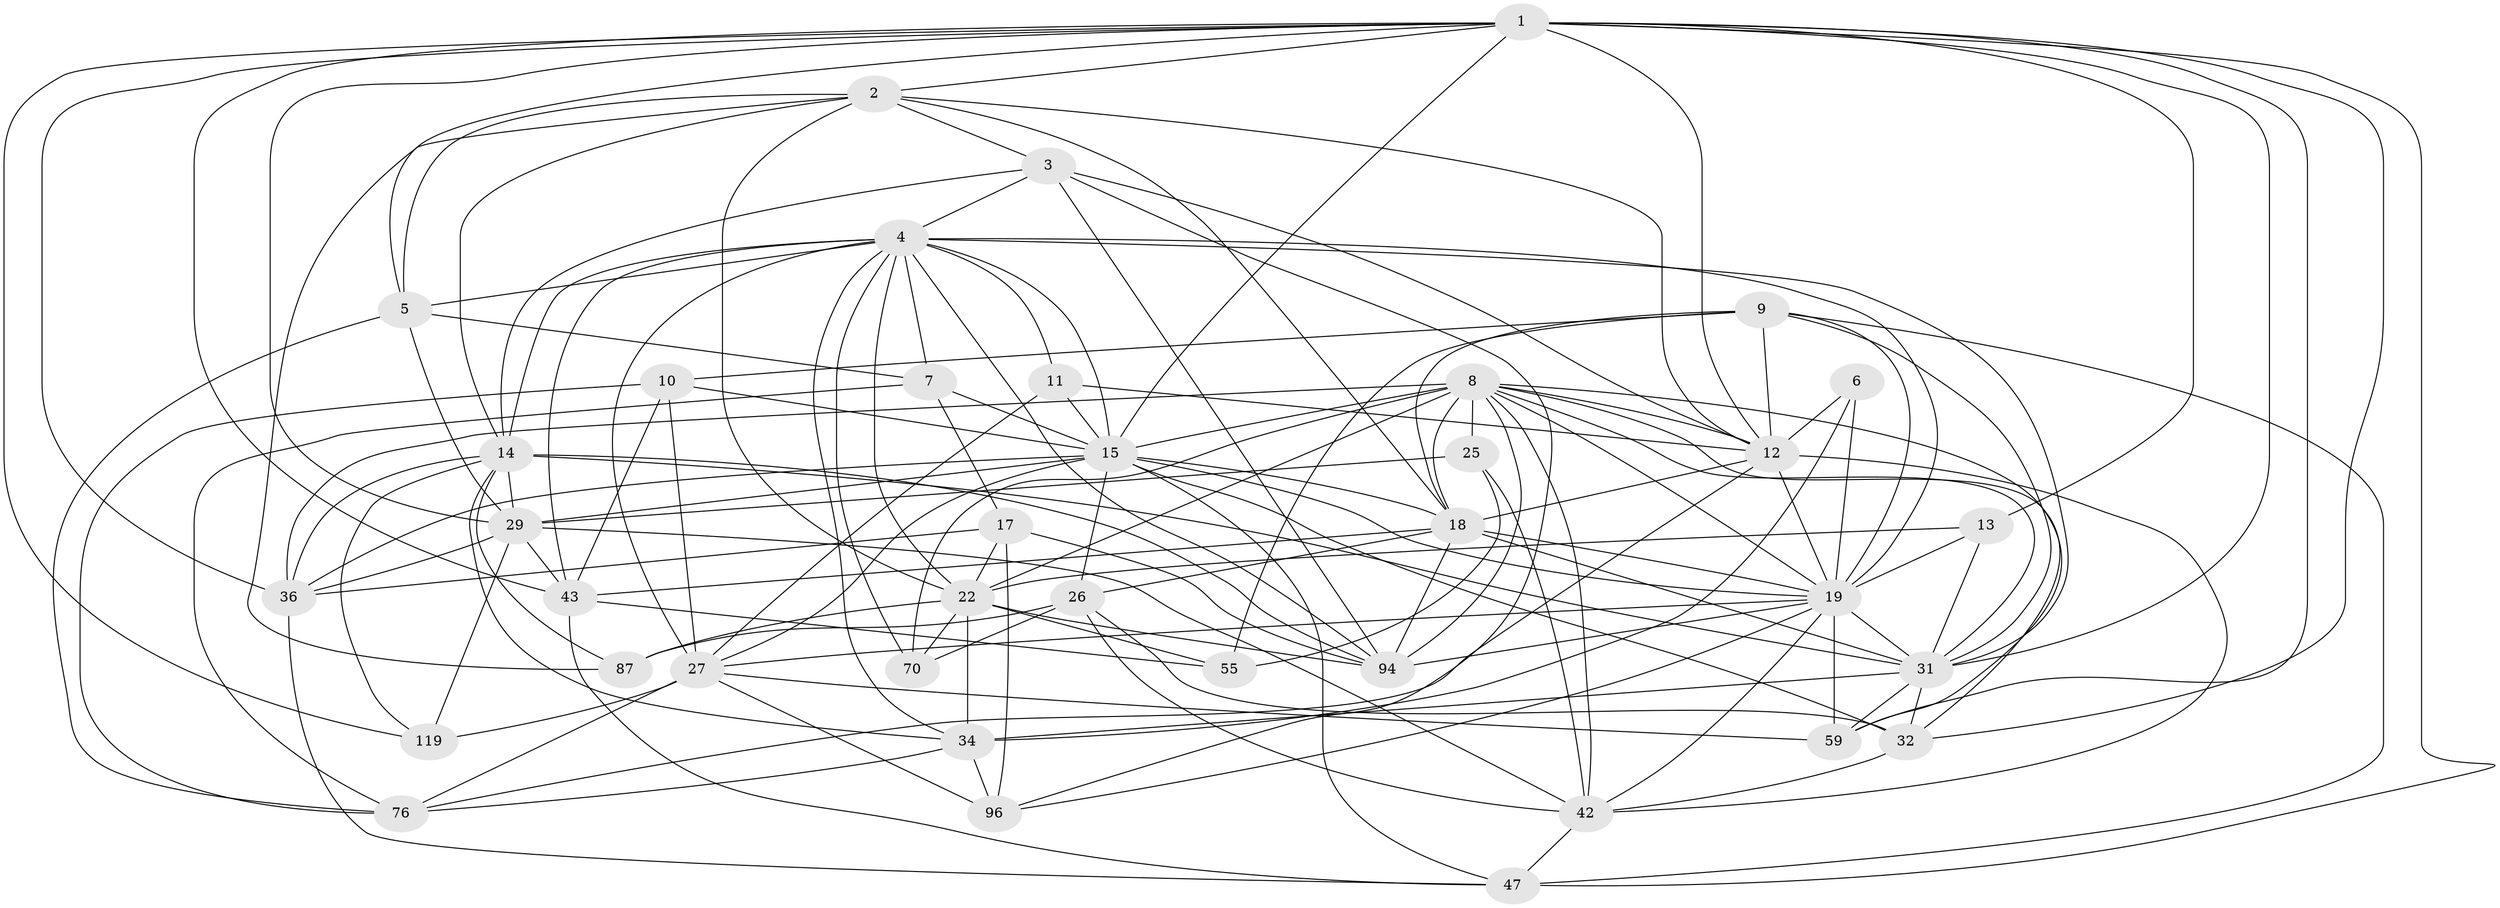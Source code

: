 // original degree distribution, {4: 1.0}
// Generated by graph-tools (version 1.1) at 2025/20/03/04/25 18:20:34]
// undirected, 38 vertices, 141 edges
graph export_dot {
graph [start="1"]
  node [color=gray90,style=filled];
  1 [super="+73+35+24"];
  2 [super="+33"];
  3 [super="+21"];
  4 [super="+125+84+52+39"];
  5 [super="+90"];
  6;
  7 [super="+41+95"];
  8 [super="+122+65+88"];
  9 [super="+91+53"];
  10 [super="+58+71"];
  11;
  12 [super="+64+82+44"];
  13;
  14 [super="+80+115+68"];
  15 [super="+69+30+48+16"];
  17 [super="+61"];
  18 [super="+98+20+109"];
  19 [super="+72+74+40+54"];
  22 [super="+62+23+67"];
  25;
  26 [super="+116+101"];
  27 [super="+63+28+79+37"];
  29 [super="+124+51+107"];
  31 [super="+45+120+38"];
  32 [super="+103+102"];
  34 [super="+112+49"];
  36 [super="+105+121"];
  42 [super="+56+50"];
  43 [super="+106"];
  47 [super="+81"];
  55;
  59 [super="+114"];
  70;
  76 [super="+118"];
  87;
  94 [super="+126+117"];
  96 [super="+113"];
  119;
  1 -- 12;
  1 -- 29;
  1 -- 43;
  1 -- 13;
  1 -- 47;
  1 -- 2;
  1 -- 31 [weight=3];
  1 -- 5 [weight=2];
  1 -- 15;
  1 -- 32;
  1 -- 36;
  1 -- 119;
  1 -- 59;
  2 -- 3;
  2 -- 18;
  2 -- 87;
  2 -- 5;
  2 -- 14;
  2 -- 22;
  2 -- 12;
  3 -- 14;
  3 -- 12;
  3 -- 94;
  3 -- 96;
  3 -- 4;
  4 -- 11;
  4 -- 15;
  4 -- 70;
  4 -- 7 [weight=2];
  4 -- 27;
  4 -- 43;
  4 -- 14 [weight=2];
  4 -- 5;
  4 -- 19;
  4 -- 22;
  4 -- 31;
  4 -- 94;
  4 -- 34;
  5 -- 29;
  5 -- 76;
  5 -- 7 [weight=2];
  6 -- 12;
  6 -- 34;
  6 -- 19 [weight=2];
  7 -- 15;
  7 -- 17 [weight=2];
  7 -- 76;
  8 -- 25;
  8 -- 94;
  8 -- 15;
  8 -- 32;
  8 -- 36 [weight=2];
  8 -- 22;
  8 -- 70;
  8 -- 42;
  8 -- 18;
  8 -- 31;
  8 -- 59;
  8 -- 19;
  8 -- 12;
  9 -- 55;
  9 -- 47;
  9 -- 18;
  9 -- 12;
  9 -- 31;
  9 -- 10 [weight=2];
  9 -- 19;
  10 -- 76;
  10 -- 43;
  10 -- 15;
  10 -- 27;
  11 -- 12;
  11 -- 15;
  11 -- 27;
  12 -- 18;
  12 -- 42;
  12 -- 76;
  12 -- 19 [weight=2];
  13 -- 31;
  13 -- 22;
  13 -- 19;
  14 -- 94;
  14 -- 119;
  14 -- 34;
  14 -- 29;
  14 -- 31 [weight=2];
  14 -- 87;
  14 -- 36;
  15 -- 18;
  15 -- 47;
  15 -- 29;
  15 -- 36;
  15 -- 32;
  15 -- 19;
  15 -- 26;
  15 -- 27;
  17 -- 96;
  17 -- 22;
  17 -- 94;
  17 -- 36;
  18 -- 26;
  18 -- 94;
  18 -- 43;
  18 -- 31;
  18 -- 19;
  19 -- 59 [weight=2];
  19 -- 42;
  19 -- 27 [weight=2];
  19 -- 96;
  19 -- 94;
  19 -- 31;
  22 -- 70;
  22 -- 87;
  22 -- 55;
  22 -- 94;
  22 -- 34;
  25 -- 55;
  25 -- 29;
  25 -- 42;
  26 -- 70;
  26 -- 32 [weight=2];
  26 -- 42 [weight=2];
  26 -- 87;
  27 -- 96;
  27 -- 119;
  27 -- 76;
  27 -- 59;
  29 -- 43 [weight=2];
  29 -- 36;
  29 -- 42;
  29 -- 119;
  31 -- 34;
  31 -- 32;
  31 -- 59;
  32 -- 42 [weight=2];
  34 -- 96 [weight=2];
  34 -- 76;
  36 -- 47;
  42 -- 47;
  43 -- 55;
  43 -- 47;
}
